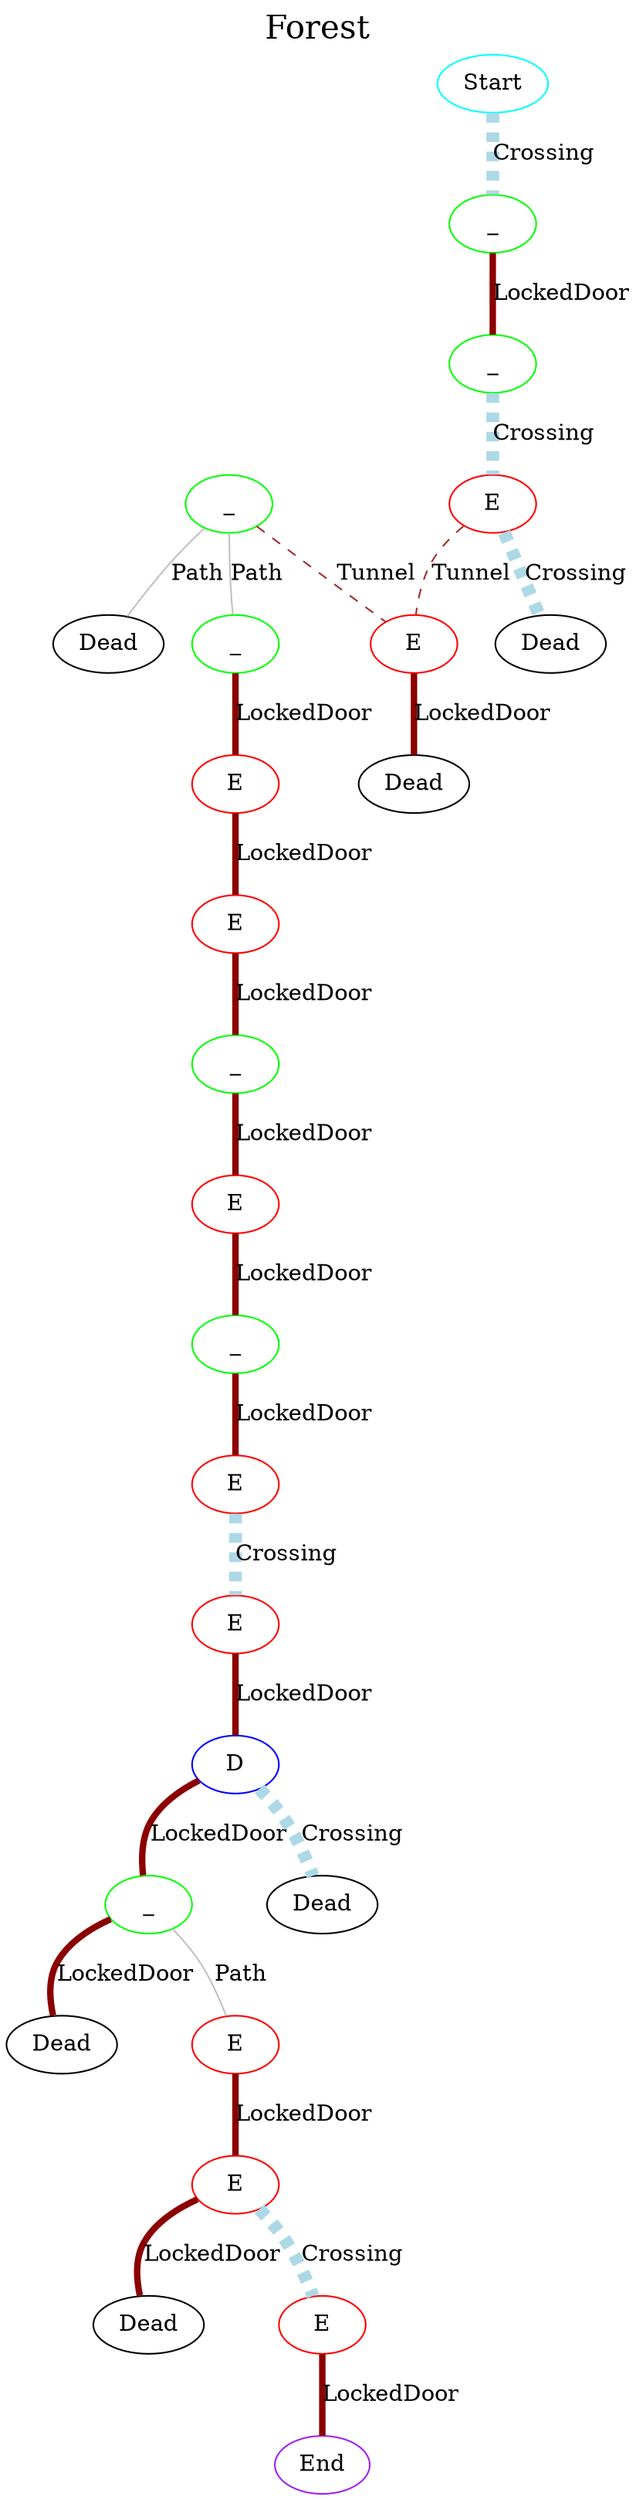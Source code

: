 graph G {
  label="Forest";
  labelloc="t";
  fontsize="20";
  3 [label="E", color="red"];
  4 [label="Dead", color="black"];
  10 [label="E", color="red"];
  11 [label="_", color="green"];
  15 [label="E", color="red"];
  18 [label="_", color="green"];
  0 [label="Start", color="cyan"];
  5 [label="_", color="green"];
  6 [label="E", color="red"];
  8 [label="_", color="green"];
  9 [label="E", color="red"];
  14 [label="Dead", color="black"];
  20 [label="Dead", color="black"];
  21 [label="E", color="red"];
  7 [label="Dead", color="black"];
  13 [label="_", color="green"];
  17 [label="D", color="blue"];
  19 [label="Dead", color="black"];
  22 [label="E", color="red"];
  23 [label="Dead", color="black"];
  25 [label="End", color="purple"];
  1 [label="_", color="green"];
  2 [label="_", color="green"];
  12 [label="E", color="red"];
  16 [label="E", color="red"];
  24 [label="E", color="red"];
  2 -- 3 [label="Crossing", color="lightblue", style="dashed", penwidth="8"];
  12 -- 13 [label="LockedDoor", color="darkred", style="bold", penwidth="4"];
  16 -- 17 [label="LockedDoor", color="darkred", style="bold", penwidth="4"];
  24 -- 25 [label="LockedDoor", color="darkred", style="bold", penwidth="4"];
  3 -- 4 [label="Crossing", color="lightblue", style="dashed", penwidth="8"];
  3 -- 6 [label="Tunnel", color="brown", style="dashed", penwidth="1"];
  10 -- 11 [label="LockedDoor", color="darkred", style="bold", penwidth="4"];
  11 -- 12 [label="LockedDoor", color="darkred", style="bold", penwidth="4"];
  15 -- 16 [label="Crossing", color="lightblue", style="dashed", penwidth="8"];
  18 -- 21 [label="Path", color="gray", style="solid", penwidth="1"];
  18 -- 20 [label="LockedDoor", color="darkred", style="bold", penwidth="4"];
  0 -- 1 [label="Crossing", color="lightblue", style="dashed", penwidth="8"];
  5 -- 6 [label="Tunnel", color="brown", style="dashed", penwidth="1"];
  5 -- 14 [label="Path", color="gray", style="solid", penwidth="1"];
  5 -- 8 [label="Path", color="gray", style="solid", penwidth="1"];
  6 -- 7 [label="LockedDoor", color="darkred", style="bold", penwidth="4"];
  8 -- 9 [label="LockedDoor", color="darkred", style="bold", penwidth="4"];
  9 -- 10 [label="LockedDoor", color="darkred", style="bold", penwidth="4"];
  21 -- 22 [label="LockedDoor", color="darkred", style="bold", penwidth="4"];
  13 -- 15 [label="LockedDoor", color="darkred", style="bold", penwidth="4"];
  17 -- 18 [label="LockedDoor", color="darkred", style="bold", penwidth="4"];
  17 -- 19 [label="Crossing", color="lightblue", style="dashed", penwidth="8"];
  22 -- 24 [label="Crossing", color="lightblue", style="dashed", penwidth="8"];
  22 -- 23 [label="LockedDoor", color="darkred", style="bold", penwidth="4"];
  1 -- 2 [label="LockedDoor", color="darkred", style="bold", penwidth="4"];
}
